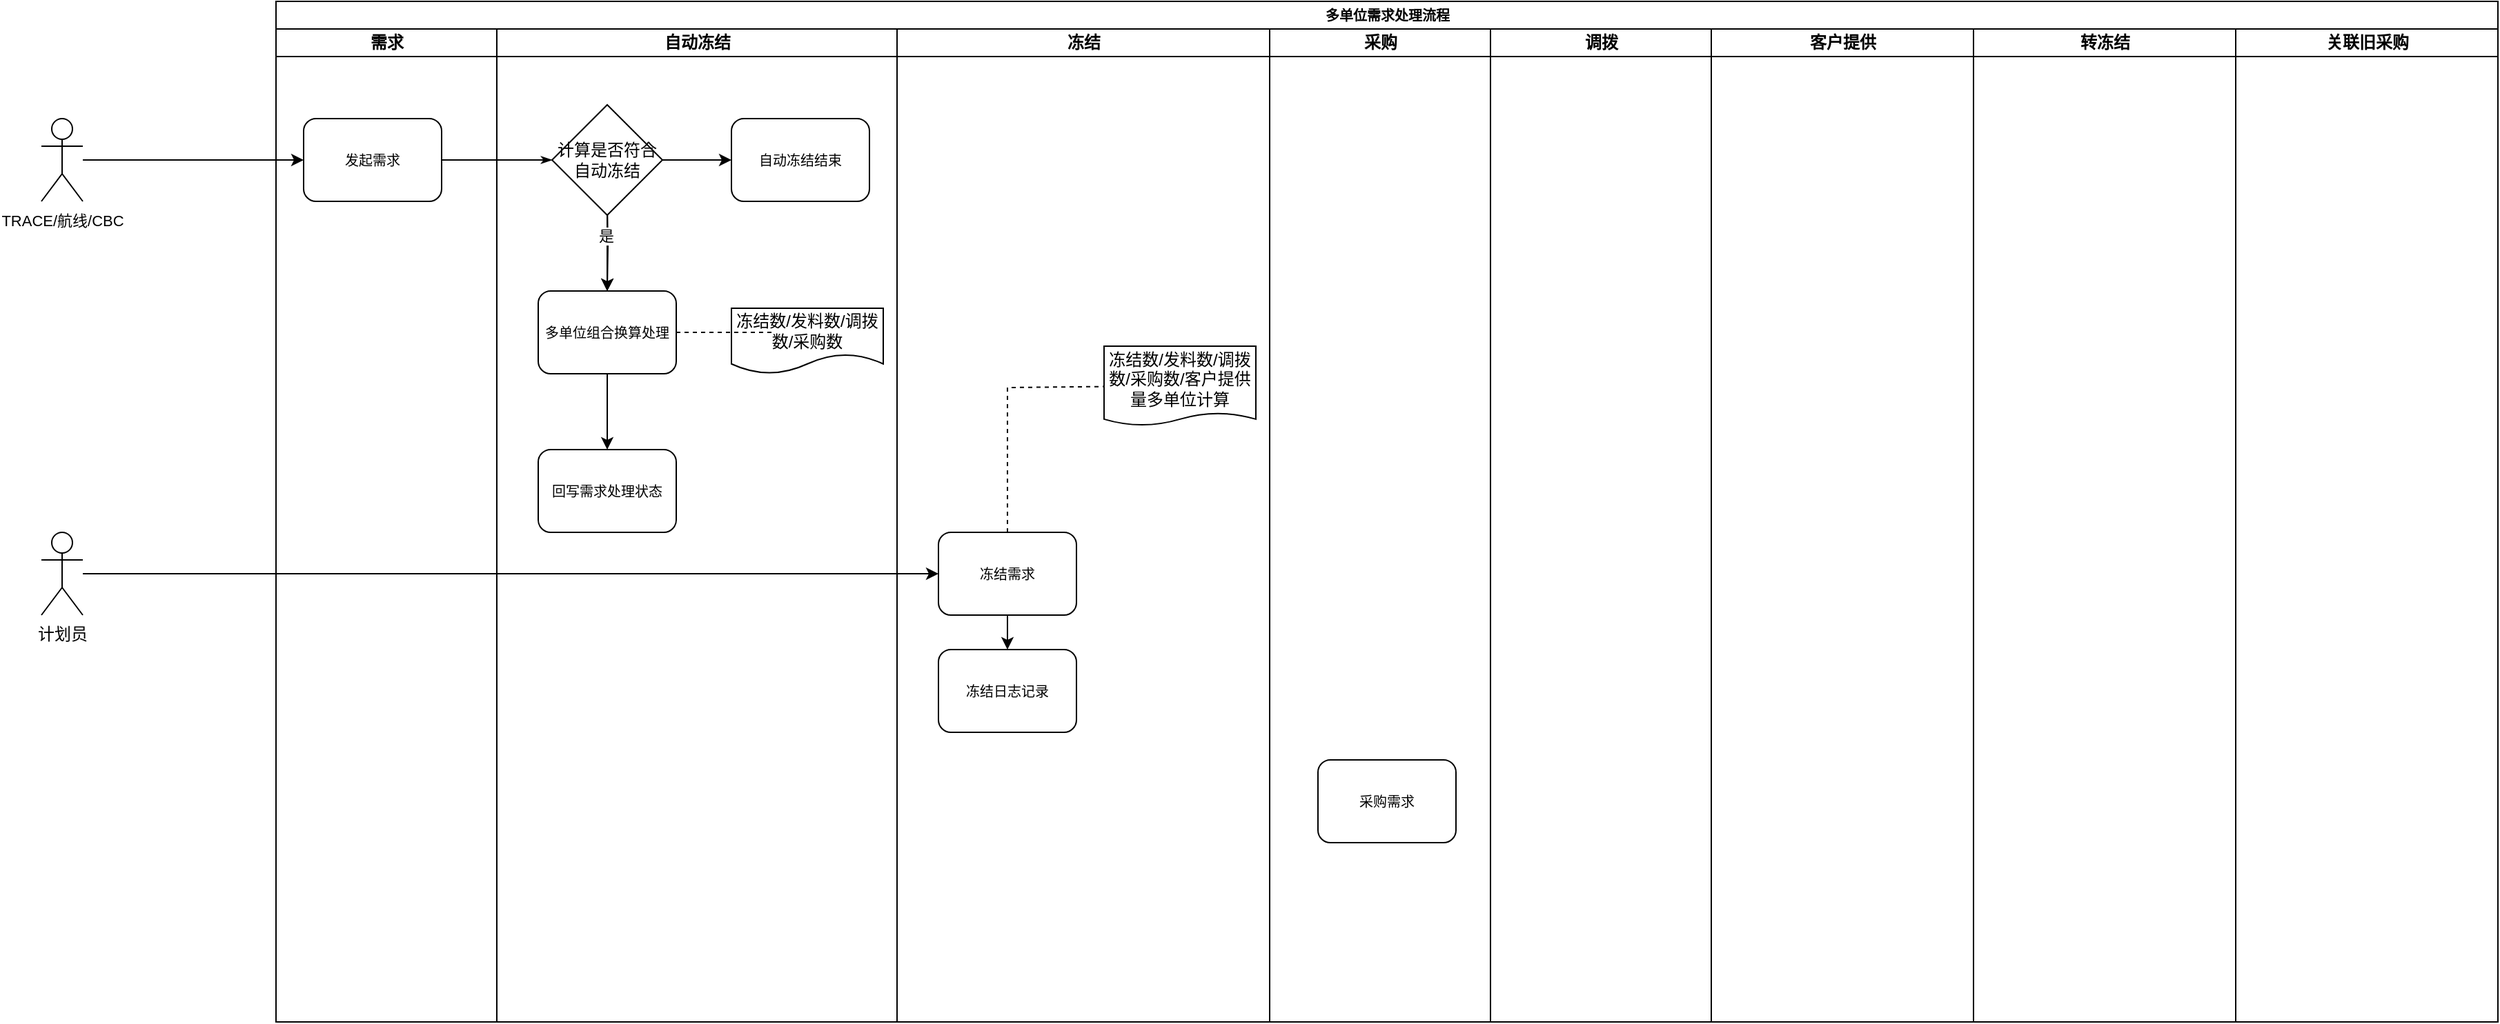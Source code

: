 <mxfile version="24.3.1" type="github">
  <diagram name="Page-1" id="74e2e168-ea6b-b213-b513-2b3c1d86103e">
    <mxGraphModel dx="2828" dy="922" grid="1" gridSize="10" guides="1" tooltips="1" connect="1" arrows="1" fold="1" page="1" pageScale="1" pageWidth="1100" pageHeight="850" background="none" math="0" shadow="0">
      <root>
        <mxCell id="0" />
        <mxCell id="1" parent="0" />
        <mxCell id="77e6c97f196da883-1" value="&lt;font style=&quot;font-size: 10px;&quot;&gt;多单位需求处理流程&lt;/font&gt;" style="swimlane;html=1;childLayout=stackLayout;startSize=20;rounded=0;shadow=0;labelBackgroundColor=none;strokeWidth=1;fontFamily=Verdana;fontSize=8;align=center;" parent="1" vertex="1">
          <mxGeometry x="70" y="40" width="1610" height="740" as="geometry" />
        </mxCell>
        <mxCell id="77e6c97f196da883-26" style="edgeStyle=orthogonalEdgeStyle;rounded=1;html=1;labelBackgroundColor=none;startArrow=none;startFill=0;startSize=5;endArrow=classicThin;endFill=1;endSize=5;jettySize=auto;orthogonalLoop=1;strokeWidth=1;fontFamily=Verdana;fontSize=8" parent="77e6c97f196da883-1" source="77e6c97f196da883-8" target="ZdmLCi_2KV9WLl9pKqsf-58" edge="1">
          <mxGeometry relative="1" as="geometry">
            <mxPoint x="190" y="115" as="targetPoint" />
          </mxGeometry>
        </mxCell>
        <mxCell id="77e6c97f196da883-2" value="需求" style="swimlane;html=1;startSize=20;" parent="77e6c97f196da883-1" vertex="1">
          <mxGeometry y="20" width="160" height="720" as="geometry" />
        </mxCell>
        <mxCell id="77e6c97f196da883-8" value="&lt;font style=&quot;font-size: 10px;&quot;&gt;发起需求&lt;/font&gt;" style="rounded=1;whiteSpace=wrap;html=1;shadow=0;labelBackgroundColor=none;strokeWidth=1;fontFamily=Verdana;fontSize=8;align=center;" parent="77e6c97f196da883-2" vertex="1">
          <mxGeometry x="20" y="65" width="100" height="60" as="geometry" />
        </mxCell>
        <mxCell id="77e6c97f196da883-3" value="自动冻结" style="swimlane;html=1;startSize=20;" parent="77e6c97f196da883-1" vertex="1">
          <mxGeometry x="160" y="20" width="290" height="720" as="geometry" />
        </mxCell>
        <mxCell id="ZdmLCi_2KV9WLl9pKqsf-35" style="edgeStyle=orthogonalEdgeStyle;rounded=0;orthogonalLoop=1;jettySize=auto;html=1;entryX=0.5;entryY=0;entryDx=0;entryDy=0;" edge="1" parent="77e6c97f196da883-3" target="ZdmLCi_2KV9WLl9pKqsf-34">
          <mxGeometry relative="1" as="geometry">
            <mxPoint x="80" y="125" as="sourcePoint" />
          </mxGeometry>
        </mxCell>
        <mxCell id="ZdmLCi_2KV9WLl9pKqsf-57" style="edgeStyle=orthogonalEdgeStyle;rounded=0;orthogonalLoop=1;jettySize=auto;html=1;" edge="1" parent="77e6c97f196da883-3" source="ZdmLCi_2KV9WLl9pKqsf-34" target="ZdmLCi_2KV9WLl9pKqsf-56">
          <mxGeometry relative="1" as="geometry" />
        </mxCell>
        <mxCell id="ZdmLCi_2KV9WLl9pKqsf-34" value="&lt;span style=&quot;font-size: 10px;&quot;&gt;多单位组合换算处理&lt;/span&gt;" style="rounded=1;whiteSpace=wrap;html=1;shadow=0;labelBackgroundColor=none;strokeWidth=1;fontFamily=Verdana;fontSize=8;align=center;" vertex="1" parent="77e6c97f196da883-3">
          <mxGeometry x="30" y="190" width="100" height="60" as="geometry" />
        </mxCell>
        <mxCell id="ZdmLCi_2KV9WLl9pKqsf-43" value="冻结数/发料数/调拨数/采购数" style="shape=document;whiteSpace=wrap;html=1;boundedLbl=1;" vertex="1" parent="77e6c97f196da883-3">
          <mxGeometry x="170" y="202.5" width="110" height="47.5" as="geometry" />
        </mxCell>
        <mxCell id="ZdmLCi_2KV9WLl9pKqsf-56" value="&lt;span style=&quot;font-size: 10px;&quot;&gt;回写需求处理状态&lt;/span&gt;" style="rounded=1;whiteSpace=wrap;html=1;shadow=0;labelBackgroundColor=none;strokeWidth=1;fontFamily=Verdana;fontSize=8;align=center;" vertex="1" parent="77e6c97f196da883-3">
          <mxGeometry x="30" y="305" width="100" height="60" as="geometry" />
        </mxCell>
        <mxCell id="ZdmLCi_2KV9WLl9pKqsf-61" value="" style="edgeStyle=orthogonalEdgeStyle;rounded=0;orthogonalLoop=1;jettySize=auto;html=1;" edge="1" parent="77e6c97f196da883-3" source="ZdmLCi_2KV9WLl9pKqsf-58" target="ZdmLCi_2KV9WLl9pKqsf-34">
          <mxGeometry relative="1" as="geometry" />
        </mxCell>
        <mxCell id="ZdmLCi_2KV9WLl9pKqsf-62" value="是" style="edgeLabel;html=1;align=center;verticalAlign=middle;resizable=0;points=[];" vertex="1" connectable="0" parent="ZdmLCi_2KV9WLl9pKqsf-61">
          <mxGeometry x="-0.447" y="-1" relative="1" as="geometry">
            <mxPoint as="offset" />
          </mxGeometry>
        </mxCell>
        <mxCell id="ZdmLCi_2KV9WLl9pKqsf-64" style="edgeStyle=orthogonalEdgeStyle;rounded=0;orthogonalLoop=1;jettySize=auto;html=1;entryX=0;entryY=0.5;entryDx=0;entryDy=0;" edge="1" parent="77e6c97f196da883-3" source="ZdmLCi_2KV9WLl9pKqsf-58" target="ZdmLCi_2KV9WLl9pKqsf-63">
          <mxGeometry relative="1" as="geometry" />
        </mxCell>
        <mxCell id="ZdmLCi_2KV9WLl9pKqsf-58" value="计算是否符合自动冻结" style="rhombus;whiteSpace=wrap;html=1;" vertex="1" parent="77e6c97f196da883-3">
          <mxGeometry x="40" y="55" width="80" height="80" as="geometry" />
        </mxCell>
        <mxCell id="ZdmLCi_2KV9WLl9pKqsf-60" value="" style="endArrow=none;dashed=1;html=1;rounded=0;" edge="1" parent="77e6c97f196da883-3" source="ZdmLCi_2KV9WLl9pKqsf-34">
          <mxGeometry width="50" height="50" relative="1" as="geometry">
            <mxPoint x="-100" y="210" as="sourcePoint" />
            <mxPoint x="200.711" y="220" as="targetPoint" />
          </mxGeometry>
        </mxCell>
        <mxCell id="ZdmLCi_2KV9WLl9pKqsf-63" value="&lt;span style=&quot;font-size: 10px;&quot;&gt;自动冻结结束&lt;/span&gt;" style="rounded=1;whiteSpace=wrap;html=1;shadow=0;labelBackgroundColor=none;strokeWidth=1;fontFamily=Verdana;fontSize=8;align=center;" vertex="1" parent="77e6c97f196da883-3">
          <mxGeometry x="170" y="65" width="100" height="60" as="geometry" />
        </mxCell>
        <mxCell id="77e6c97f196da883-5" value="冻结" style="swimlane;html=1;startSize=20;" parent="77e6c97f196da883-1" vertex="1">
          <mxGeometry x="450" y="20" width="270" height="720" as="geometry" />
        </mxCell>
        <mxCell id="ZdmLCi_2KV9WLl9pKqsf-117" style="edgeStyle=orthogonalEdgeStyle;rounded=0;orthogonalLoop=1;jettySize=auto;html=1;entryX=0.5;entryY=0;entryDx=0;entryDy=0;" edge="1" parent="77e6c97f196da883-5" source="ZdmLCi_2KV9WLl9pKqsf-74" target="ZdmLCi_2KV9WLl9pKqsf-116">
          <mxGeometry relative="1" as="geometry" />
        </mxCell>
        <mxCell id="ZdmLCi_2KV9WLl9pKqsf-74" value="&lt;span style=&quot;font-size: 10px;&quot;&gt;冻结需求&lt;/span&gt;" style="rounded=1;whiteSpace=wrap;html=1;shadow=0;labelBackgroundColor=none;strokeWidth=1;fontFamily=Verdana;fontSize=10;align=center;" vertex="1" parent="77e6c97f196da883-5">
          <mxGeometry x="30" y="365" width="100" height="60" as="geometry" />
        </mxCell>
        <mxCell id="ZdmLCi_2KV9WLl9pKqsf-109" value="冻结数/发料数/调拨数/采购数/客户提供量多单位计算" style="shape=document;whiteSpace=wrap;html=1;boundedLbl=1;size=0.158;" vertex="1" parent="77e6c97f196da883-5">
          <mxGeometry x="150" y="230" width="110" height="57.5" as="geometry" />
        </mxCell>
        <mxCell id="ZdmLCi_2KV9WLl9pKqsf-112" value="" style="endArrow=none;dashed=1;html=1;rounded=0;" edge="1" parent="77e6c97f196da883-5" source="ZdmLCi_2KV9WLl9pKqsf-74" target="ZdmLCi_2KV9WLl9pKqsf-109">
          <mxGeometry width="50" height="50" relative="1" as="geometry">
            <mxPoint x="80" y="360" as="sourcePoint" />
            <mxPoint x="130" y="310" as="targetPoint" />
            <Array as="points">
              <mxPoint x="80" y="260" />
            </Array>
          </mxGeometry>
        </mxCell>
        <mxCell id="ZdmLCi_2KV9WLl9pKqsf-116" value="&lt;span style=&quot;font-size: 10px;&quot;&gt;冻结日志记录&lt;/span&gt;" style="rounded=1;whiteSpace=wrap;html=1;shadow=0;labelBackgroundColor=none;strokeWidth=1;fontFamily=Verdana;fontSize=10;align=center;" vertex="1" parent="77e6c97f196da883-5">
          <mxGeometry x="30" y="450" width="100" height="60" as="geometry" />
        </mxCell>
        <mxCell id="77e6c97f196da883-6" value="采购" style="swimlane;html=1;startSize=20;" parent="77e6c97f196da883-1" vertex="1">
          <mxGeometry x="720" y="20" width="160" height="720" as="geometry" />
        </mxCell>
        <mxCell id="ZdmLCi_2KV9WLl9pKqsf-118" value="&lt;span style=&quot;font-size: 10px;&quot;&gt;采购需求&lt;/span&gt;" style="rounded=1;whiteSpace=wrap;html=1;shadow=0;labelBackgroundColor=none;strokeWidth=1;fontFamily=Verdana;fontSize=10;align=center;" vertex="1" parent="77e6c97f196da883-6">
          <mxGeometry x="35" y="530" width="100" height="60" as="geometry" />
        </mxCell>
        <mxCell id="ZdmLCi_2KV9WLl9pKqsf-30" value="调拨" style="swimlane;html=1;startSize=20;" vertex="1" parent="77e6c97f196da883-1">
          <mxGeometry x="880" y="20" width="160" height="720" as="geometry" />
        </mxCell>
        <mxCell id="ZdmLCi_2KV9WLl9pKqsf-32" value="客户提供" style="swimlane;html=1;startSize=20;" vertex="1" parent="77e6c97f196da883-1">
          <mxGeometry x="1040" y="20" width="190" height="720" as="geometry" />
        </mxCell>
        <mxCell id="ZdmLCi_2KV9WLl9pKqsf-73" value="转冻结" style="swimlane;html=1;startSize=20;" vertex="1" parent="77e6c97f196da883-1">
          <mxGeometry x="1230" y="20" width="190" height="720" as="geometry" />
        </mxCell>
        <mxCell id="ZdmLCi_2KV9WLl9pKqsf-72" value="关联旧采购" style="swimlane;html=1;startSize=20;" vertex="1" parent="77e6c97f196da883-1">
          <mxGeometry x="1420" y="20" width="190" height="720" as="geometry" />
        </mxCell>
        <mxCell id="ZdmLCi_2KV9WLl9pKqsf-24" style="edgeStyle=orthogonalEdgeStyle;rounded=0;orthogonalLoop=1;jettySize=auto;html=1;" edge="1" parent="1" source="ZdmLCi_2KV9WLl9pKqsf-20" target="77e6c97f196da883-8">
          <mxGeometry relative="1" as="geometry" />
        </mxCell>
        <mxCell id="ZdmLCi_2KV9WLl9pKqsf-20" value="&lt;span style=&quot;font-size: 11px; background-color: rgb(255, 255, 255);&quot;&gt;TRACE/航线/CBC&lt;/span&gt;" style="shape=umlActor;verticalLabelPosition=bottom;verticalAlign=top;html=1;outlineConnect=0;" vertex="1" parent="1">
          <mxGeometry x="-100" y="125" width="30" height="60" as="geometry" />
        </mxCell>
        <mxCell id="ZdmLCi_2KV9WLl9pKqsf-95" style="edgeStyle=orthogonalEdgeStyle;rounded=0;orthogonalLoop=1;jettySize=auto;html=1;" edge="1" parent="1" source="ZdmLCi_2KV9WLl9pKqsf-65" target="ZdmLCi_2KV9WLl9pKqsf-74">
          <mxGeometry relative="1" as="geometry" />
        </mxCell>
        <mxCell id="ZdmLCi_2KV9WLl9pKqsf-65" value="计划员" style="shape=umlActor;verticalLabelPosition=bottom;verticalAlign=top;html=1;outlineConnect=0;" vertex="1" parent="1">
          <mxGeometry x="-100" y="425" width="30" height="60" as="geometry" />
        </mxCell>
      </root>
    </mxGraphModel>
  </diagram>
</mxfile>
